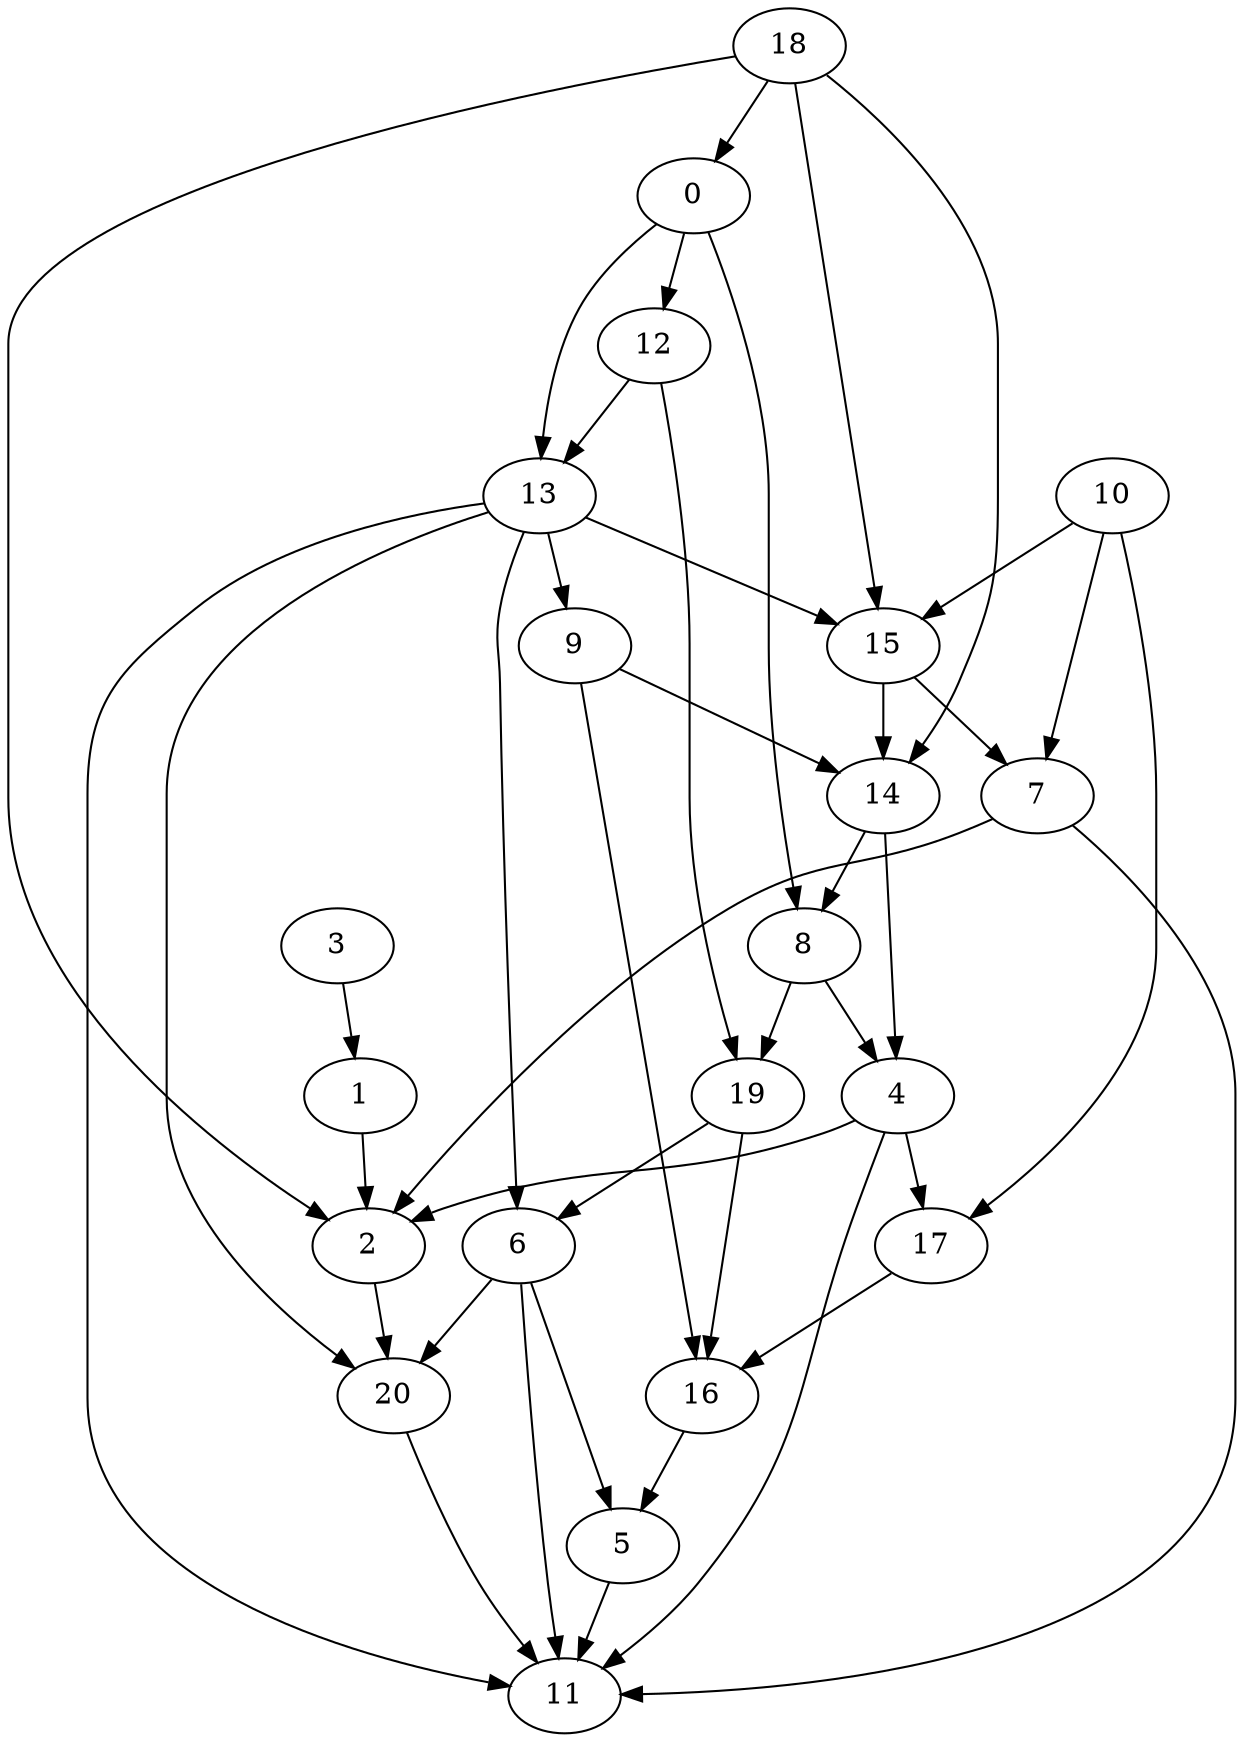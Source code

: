 strict digraph  {
	0	 [pos="2.39385939207,1.00215378941"];
	8	 [pos="2.73519201508,6.00783748681"];
	0 -> 8;
	12	 [pos="2.70927810929,2.00368224836"];
	0 -> 12;
	13	 [pos="2.53040191087,3.00456587509"];
	0 -> 13;
	1	 [pos="0.783021154208,6.29325089937"];
	2	 [pos="1.59539625547,8.01118073564"];
	1 -> 2;
	20	 [pos="2.17374978458,9.02153058067"];
	2 -> 20;
	3	 [pos="0.0,5.20461195672"];
	3 -> 1;
	4	 [pos="2.16748846686,7.00815235355"];
	4 -> 2;
	11	 [pos="2.32731949204,11.014528277"];
	4 -> 11;
	17	 [pos="2.22138819759,8.0089974151"];
	4 -> 17;
	5	 [pos="2.57575917769,10.0118583637"];
	5 -> 11;
	6	 [pos="2.99382096829,8.01473252712"];
	6 -> 5;
	6 -> 11;
	6 -> 20;
	7	 [pos="2.04157763961,6.19446958754"];
	7 -> 2;
	7 -> 11;
	8 -> 4;
	19	 [pos="3.03676952713,7.01086654142"];
	8 -> 19;
	9	 [pos="2.82923873751,4.00633003058"];
	14	 [pos="2.38248051606,5.00726278088"];
	9 -> 14;
	16	 [pos="2.72332739751,9.01011769349"];
	9 -> 16;
	10	 [pos="1.8926258632,3.00190176158"];
	10 -> 7;
	15	 [pos="2.10853605276,4.00618795629"];
	10 -> 15;
	10 -> 17;
	12 -> 13;
	12 -> 19;
	13 -> 6;
	13 -> 9;
	13 -> 11;
	13 -> 15;
	13 -> 20;
	14 -> 4;
	14 -> 8;
	15 -> 7;
	15 -> 14;
	16 -> 5;
	17 -> 16;
	18	 [pos="2.04421315829,0.0"];
	18 -> 0;
	18 -> 2;
	18 -> 14;
	18 -> 15;
	19 -> 6;
	19 -> 16;
	20 -> 11;
}
